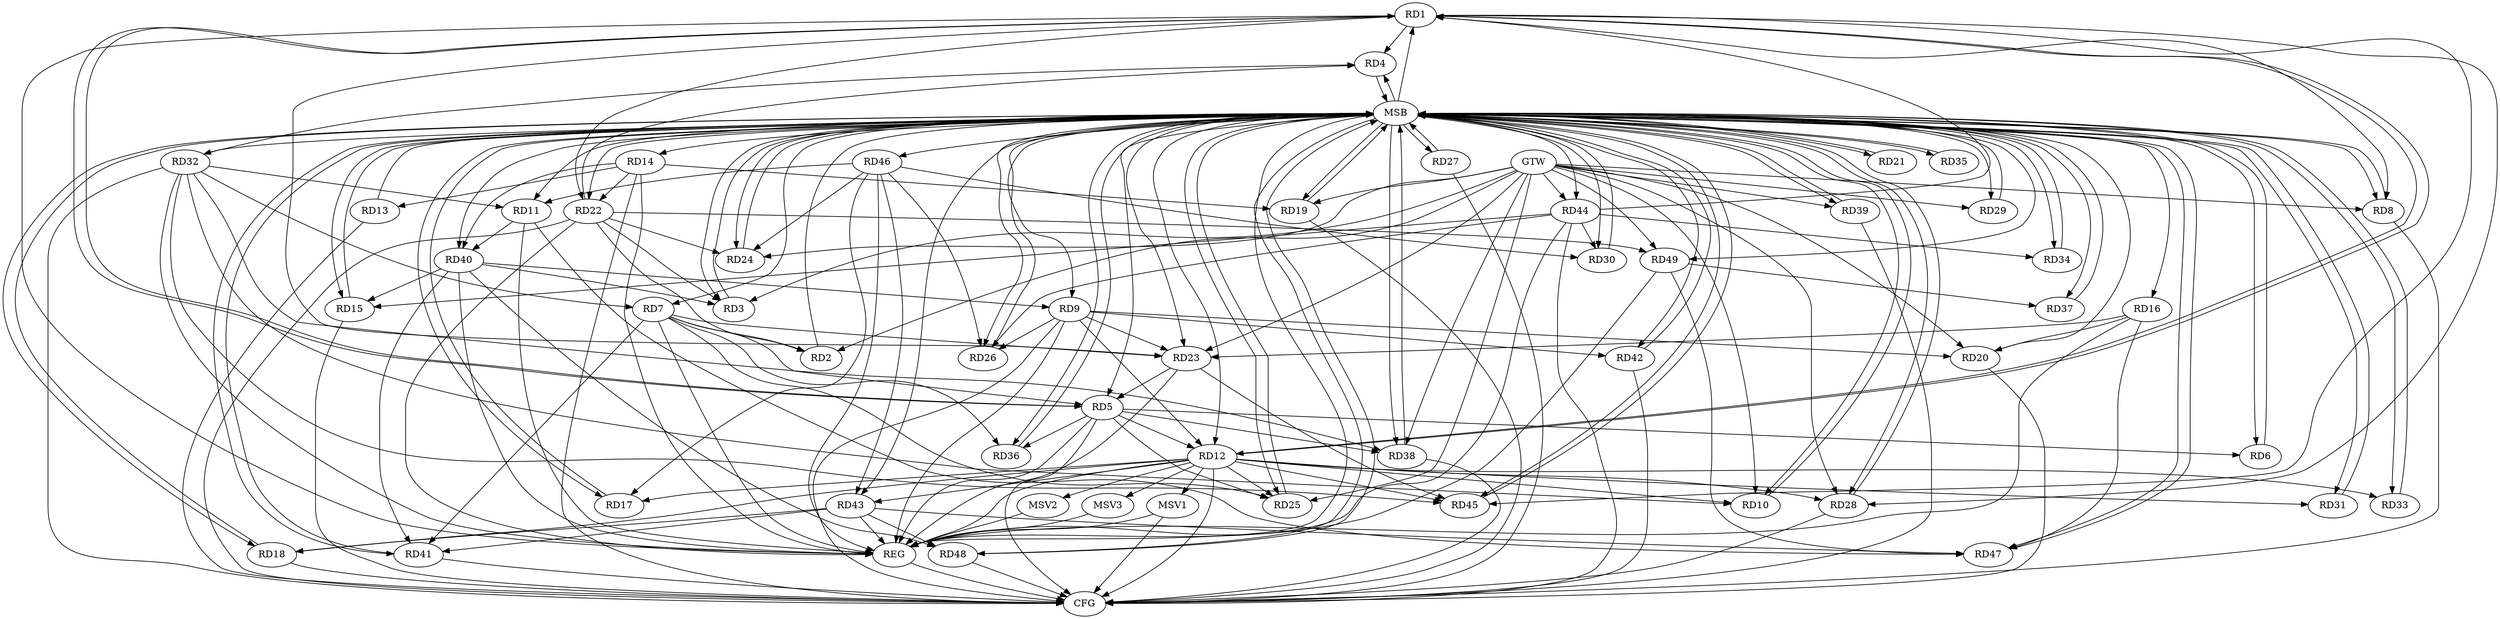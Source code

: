 strict digraph G {
  RD1 [ label="RD1" ];
  RD2 [ label="RD2" ];
  RD3 [ label="RD3" ];
  RD4 [ label="RD4" ];
  RD5 [ label="RD5" ];
  RD6 [ label="RD6" ];
  RD7 [ label="RD7" ];
  RD8 [ label="RD8" ];
  RD9 [ label="RD9" ];
  RD10 [ label="RD10" ];
  RD11 [ label="RD11" ];
  RD12 [ label="RD12" ];
  RD13 [ label="RD13" ];
  RD14 [ label="RD14" ];
  RD15 [ label="RD15" ];
  RD16 [ label="RD16" ];
  RD17 [ label="RD17" ];
  RD18 [ label="RD18" ];
  RD19 [ label="RD19" ];
  RD20 [ label="RD20" ];
  RD21 [ label="RD21" ];
  RD22 [ label="RD22" ];
  RD23 [ label="RD23" ];
  RD24 [ label="RD24" ];
  RD25 [ label="RD25" ];
  RD26 [ label="RD26" ];
  RD27 [ label="RD27" ];
  RD28 [ label="RD28" ];
  RD29 [ label="RD29" ];
  RD30 [ label="RD30" ];
  RD31 [ label="RD31" ];
  RD32 [ label="RD32" ];
  RD33 [ label="RD33" ];
  RD34 [ label="RD34" ];
  RD35 [ label="RD35" ];
  RD36 [ label="RD36" ];
  RD37 [ label="RD37" ];
  RD38 [ label="RD38" ];
  RD39 [ label="RD39" ];
  RD40 [ label="RD40" ];
  RD41 [ label="RD41" ];
  RD42 [ label="RD42" ];
  RD43 [ label="RD43" ];
  RD44 [ label="RD44" ];
  RD45 [ label="RD45" ];
  RD46 [ label="RD46" ];
  RD47 [ label="RD47" ];
  RD48 [ label="RD48" ];
  RD49 [ label="RD49" ];
  GTW [ label="GTW" ];
  REG [ label="REG" ];
  MSB [ label="MSB" ];
  CFG [ label="CFG" ];
  MSV1 [ label="MSV1" ];
  MSV2 [ label="MSV2" ];
  MSV3 [ label="MSV3" ];
  RD1 -> RD4;
  RD1 -> RD5;
  RD5 -> RD1;
  RD1 -> RD8;
  RD1 -> RD12;
  RD12 -> RD1;
  RD1 -> RD22;
  RD1 -> RD23;
  RD1 -> RD28;
  RD44 -> RD1;
  RD1 -> RD45;
  RD7 -> RD2;
  RD22 -> RD2;
  RD22 -> RD3;
  RD40 -> RD3;
  RD22 -> RD4;
  RD32 -> RD4;
  RD5 -> RD6;
  RD7 -> RD5;
  RD5 -> RD12;
  RD23 -> RD5;
  RD5 -> RD25;
  RD5 -> RD36;
  RD5 -> RD38;
  RD7 -> RD23;
  RD7 -> RD25;
  RD32 -> RD7;
  RD7 -> RD36;
  RD7 -> RD41;
  RD9 -> RD12;
  RD9 -> RD20;
  RD9 -> RD23;
  RD9 -> RD26;
  RD40 -> RD9;
  RD9 -> RD42;
  RD12 -> RD10;
  RD32 -> RD10;
  RD32 -> RD11;
  RD11 -> RD40;
  RD46 -> RD11;
  RD11 -> RD47;
  RD12 -> RD17;
  RD12 -> RD18;
  RD12 -> RD25;
  RD12 -> RD28;
  RD12 -> RD31;
  RD12 -> RD33;
  RD12 -> RD43;
  RD12 -> RD45;
  RD14 -> RD13;
  RD14 -> RD19;
  RD14 -> RD22;
  RD14 -> RD40;
  RD40 -> RD15;
  RD44 -> RD15;
  RD16 -> RD20;
  RD16 -> RD23;
  RD16 -> RD47;
  RD46 -> RD17;
  RD43 -> RD18;
  RD22 -> RD24;
  RD22 -> RD49;
  RD23 -> RD45;
  RD46 -> RD24;
  RD44 -> RD26;
  RD46 -> RD26;
  RD44 -> RD30;
  RD46 -> RD30;
  RD32 -> RD38;
  RD32 -> RD45;
  RD44 -> RD34;
  RD49 -> RD37;
  RD40 -> RD41;
  RD40 -> RD48;
  RD43 -> RD41;
  RD46 -> RD43;
  RD43 -> RD47;
  RD43 -> RD48;
  RD49 -> RD47;
  GTW -> RD8;
  GTW -> RD19;
  GTW -> RD10;
  GTW -> RD3;
  GTW -> RD29;
  GTW -> RD38;
  GTW -> RD20;
  GTW -> RD2;
  GTW -> RD24;
  GTW -> RD23;
  GTW -> RD39;
  GTW -> RD44;
  GTW -> RD28;
  GTW -> RD25;
  GTW -> RD49;
  RD1 -> REG;
  RD5 -> REG;
  RD7 -> REG;
  RD9 -> REG;
  RD11 -> REG;
  RD12 -> REG;
  RD14 -> REG;
  RD16 -> REG;
  RD22 -> REG;
  RD23 -> REG;
  RD32 -> REG;
  RD40 -> REG;
  RD43 -> REG;
  RD44 -> REG;
  RD46 -> REG;
  RD49 -> REG;
  RD2 -> MSB;
  MSB -> RD16;
  MSB -> RD23;
  MSB -> RD24;
  MSB -> RD40;
  MSB -> RD42;
  MSB -> REG;
  RD3 -> MSB;
  MSB -> RD1;
  MSB -> RD19;
  MSB -> RD29;
  MSB -> RD30;
  MSB -> RD43;
  MSB -> RD45;
  MSB -> RD46;
  RD4 -> MSB;
  MSB -> RD5;
  MSB -> RD17;
  RD6 -> MSB;
  MSB -> RD3;
  MSB -> RD15;
  MSB -> RD39;
  MSB -> RD41;
  RD8 -> MSB;
  MSB -> RD32;
  MSB -> RD38;
  MSB -> RD47;
  RD10 -> MSB;
  MSB -> RD12;
  RD13 -> MSB;
  MSB -> RD4;
  MSB -> RD14;
  MSB -> RD21;
  MSB -> RD27;
  MSB -> RD28;
  MSB -> RD33;
  RD15 -> MSB;
  MSB -> RD8;
  MSB -> RD11;
  MSB -> RD34;
  RD17 -> MSB;
  MSB -> RD9;
  MSB -> RD25;
  RD18 -> MSB;
  MSB -> RD6;
  MSB -> RD26;
  RD19 -> MSB;
  MSB -> RD18;
  MSB -> RD36;
  RD20 -> MSB;
  RD21 -> MSB;
  MSB -> RD10;
  MSB -> RD22;
  RD24 -> MSB;
  RD25 -> MSB;
  RD26 -> MSB;
  MSB -> RD37;
  RD27 -> MSB;
  RD28 -> MSB;
  RD29 -> MSB;
  RD30 -> MSB;
  MSB -> RD48;
  RD31 -> MSB;
  RD33 -> MSB;
  RD34 -> MSB;
  MSB -> RD31;
  RD35 -> MSB;
  MSB -> RD49;
  RD36 -> MSB;
  RD37 -> MSB;
  RD38 -> MSB;
  RD39 -> MSB;
  RD41 -> MSB;
  RD42 -> MSB;
  RD45 -> MSB;
  MSB -> RD44;
  RD47 -> MSB;
  MSB -> RD7;
  RD48 -> MSB;
  MSB -> RD35;
  RD28 -> CFG;
  RD19 -> CFG;
  RD27 -> CFG;
  RD5 -> CFG;
  RD44 -> CFG;
  RD38 -> CFG;
  RD32 -> CFG;
  RD48 -> CFG;
  RD9 -> CFG;
  RD8 -> CFG;
  RD41 -> CFG;
  RD13 -> CFG;
  RD42 -> CFG;
  RD22 -> CFG;
  RD12 -> CFG;
  RD15 -> CFG;
  RD39 -> CFG;
  RD14 -> CFG;
  RD18 -> CFG;
  RD20 -> CFG;
  REG -> CFG;
  RD12 -> MSV1;
  RD12 -> MSV2;
  MSV1 -> REG;
  MSV1 -> CFG;
  MSV2 -> REG;
  RD12 -> MSV3;
  MSV3 -> REG;
}
